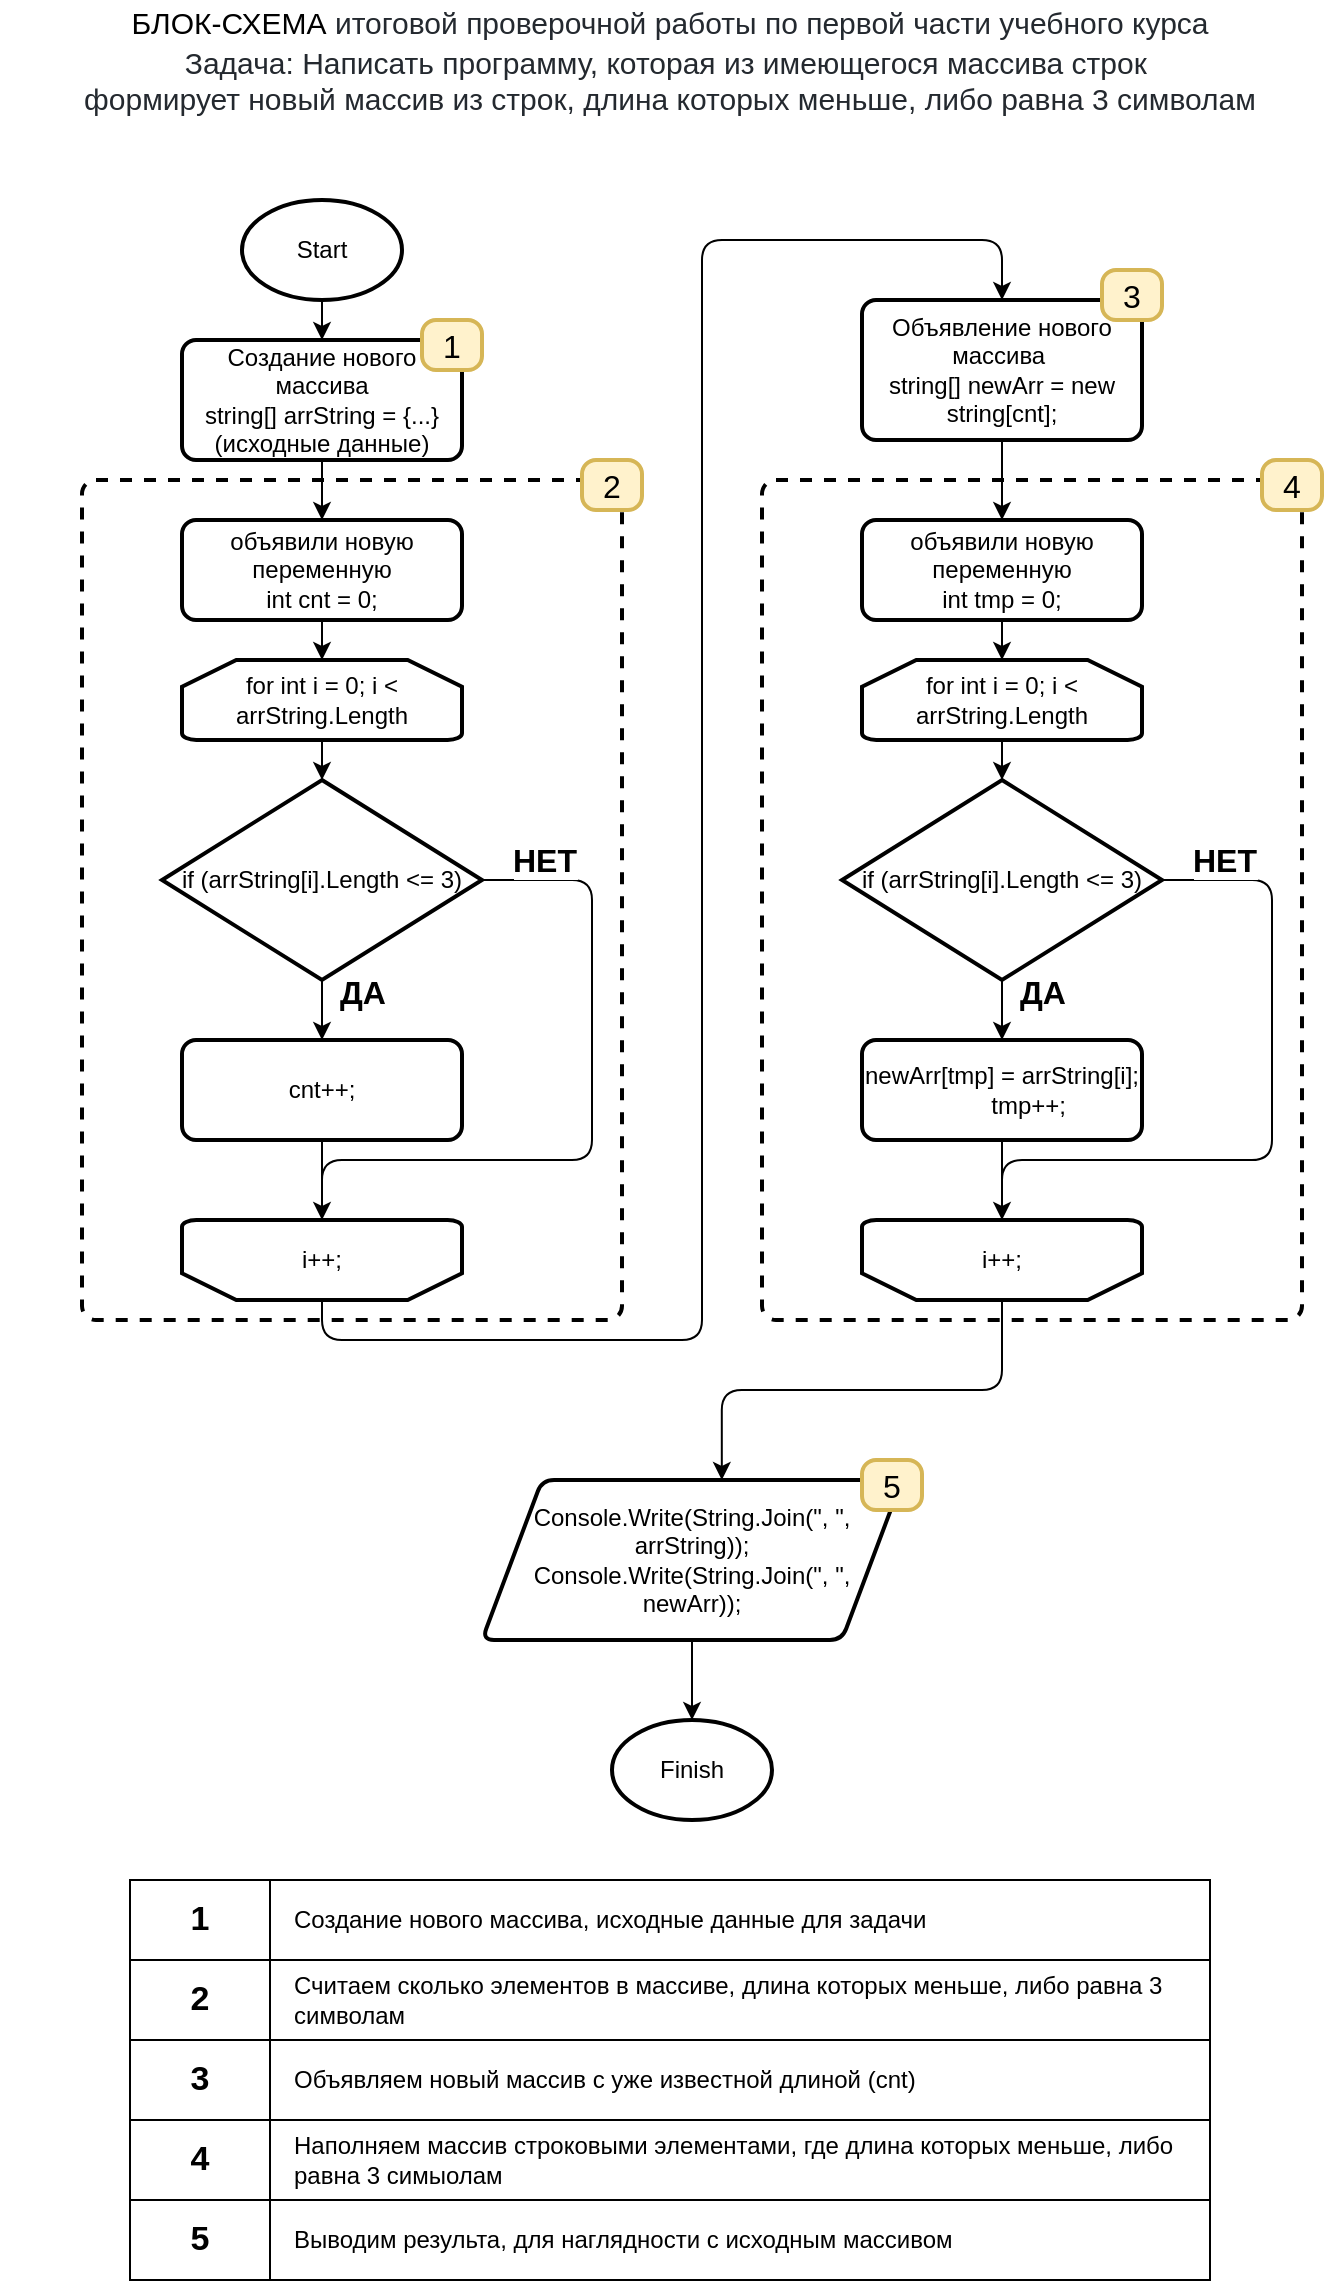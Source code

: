 <mxfile>
    <diagram id="kwLskkXhCMNcwtRpP9QN" name="Страница 1">
        <mxGraphModel dx="1080" dy="698" grid="1" gridSize="10" guides="1" tooltips="1" connect="1" arrows="1" fold="1" page="1" pageScale="1" pageWidth="827" pageHeight="1169" math="0" shadow="0">
            <root>
                <mxCell id="0"/>
                <mxCell id="1" parent="0"/>
                <mxCell id="23" value="" style="rounded=1;whiteSpace=wrap;html=1;absoluteArcSize=1;arcSize=14;strokeWidth=2;fontSize=16;dashed=1;" vertex="1" parent="1">
                    <mxGeometry x="120" y="250" width="270" height="420" as="geometry"/>
                </mxCell>
                <mxCell id="18" style="edgeStyle=none;html=1;exitX=0.5;exitY=1;exitDx=0;exitDy=0;exitPerimeter=0;entryX=0.5;entryY=0;entryDx=0;entryDy=0;entryPerimeter=0;fontSize=16;" edge="1" parent="1" source="6" target="14">
                    <mxGeometry relative="1" as="geometry"/>
                </mxCell>
                <mxCell id="6" value="for int i = 0; i &amp;lt; arrString.Length" style="strokeWidth=2;html=1;shape=mxgraph.flowchart.loop_limit;whiteSpace=wrap;" vertex="1" parent="1">
                    <mxGeometry x="170" y="340" width="140" height="40" as="geometry"/>
                </mxCell>
                <mxCell id="13" style="edgeStyle=none;html=1;exitX=0.5;exitY=1;exitDx=0;exitDy=0;entryX=0.5;entryY=0;entryDx=0;entryDy=0;entryPerimeter=0;" edge="1" parent="1" source="7" target="6">
                    <mxGeometry relative="1" as="geometry"/>
                </mxCell>
                <mxCell id="7" value="&lt;span&gt;объявили новую переменную&lt;/span&gt;&lt;br&gt;&lt;span&gt;int cnt = 0;&lt;/span&gt;" style="rounded=1;whiteSpace=wrap;html=1;absoluteArcSize=1;arcSize=14;strokeWidth=2;" vertex="1" parent="1">
                    <mxGeometry x="170" y="270" width="140" height="50" as="geometry"/>
                </mxCell>
                <mxCell id="12" style="edgeStyle=none;html=1;entryX=0.5;entryY=0;entryDx=0;entryDy=0;" edge="1" parent="1" source="8" target="7">
                    <mxGeometry relative="1" as="geometry"/>
                </mxCell>
                <mxCell id="8" value="&lt;span&gt;Создание нового массива &lt;br&gt;&lt;/span&gt;&lt;span&gt;string[] arrString = {...}&lt;br&gt;(исходные данные)&lt;/span&gt;" style="rounded=1;whiteSpace=wrap;html=1;absoluteArcSize=1;arcSize=14;strokeWidth=2;" vertex="1" parent="1">
                    <mxGeometry x="170" y="180" width="140" height="60" as="geometry"/>
                </mxCell>
                <mxCell id="11" style="edgeStyle=none;html=1;entryX=0.5;entryY=0;entryDx=0;entryDy=0;" edge="1" parent="1" source="9" target="8">
                    <mxGeometry relative="1" as="geometry"/>
                </mxCell>
                <mxCell id="9" value="&lt;span&gt;Start&lt;/span&gt;" style="strokeWidth=2;html=1;shape=mxgraph.flowchart.start_2;whiteSpace=wrap;" vertex="1" parent="1">
                    <mxGeometry x="200" y="110" width="80" height="50" as="geometry"/>
                </mxCell>
                <mxCell id="16" value="ДА" style="edgeStyle=none;html=1;entryX=0.5;entryY=0;entryDx=0;entryDy=0;fontStyle=1;fontSize=16;" edge="1" parent="1" source="14" target="15">
                    <mxGeometry x="-0.6" y="20" relative="1" as="geometry">
                        <mxPoint as="offset"/>
                    </mxGeometry>
                </mxCell>
                <mxCell id="22" value="НЕТ" style="edgeStyle=orthogonalEdgeStyle;html=1;fontSize=16;entryX=0.5;entryY=1;entryDx=0;entryDy=0;entryPerimeter=0;fontStyle=1;exitX=1;exitY=0.5;exitDx=0;exitDy=0;exitPerimeter=0;" edge="1" parent="1" source="14">
                    <mxGeometry x="-0.84" y="10" relative="1" as="geometry">
                        <mxPoint x="245" y="640" as="targetPoint"/>
                        <mxPoint x="325" y="450" as="sourcePoint"/>
                        <Array as="points">
                            <mxPoint x="375" y="450"/>
                            <mxPoint x="375" y="590"/>
                            <mxPoint x="240" y="590"/>
                            <mxPoint x="240" y="640"/>
                        </Array>
                        <mxPoint as="offset"/>
                    </mxGeometry>
                </mxCell>
                <mxCell id="14" value="if (arrString[i].Length &amp;lt;= 3)" style="strokeWidth=2;html=1;shape=mxgraph.flowchart.decision;whiteSpace=wrap;" vertex="1" parent="1">
                    <mxGeometry x="160" y="400" width="160" height="100" as="geometry"/>
                </mxCell>
                <mxCell id="20" style="edgeStyle=none;html=1;entryX=0.5;entryY=1;entryDx=0;entryDy=0;entryPerimeter=0;fontSize=16;" edge="1" parent="1" source="15" target="19">
                    <mxGeometry relative="1" as="geometry"/>
                </mxCell>
                <mxCell id="15" value="cnt++;" style="rounded=1;whiteSpace=wrap;html=1;absoluteArcSize=1;arcSize=14;strokeWidth=2;" vertex="1" parent="1">
                    <mxGeometry x="170" y="530" width="140" height="50" as="geometry"/>
                </mxCell>
                <mxCell id="43" style="edgeStyle=orthogonalEdgeStyle;html=1;entryX=0.5;entryY=0;entryDx=0;entryDy=0;fontSize=16;" edge="1" parent="1" source="19" target="26">
                    <mxGeometry relative="1" as="geometry">
                        <Array as="points">
                            <mxPoint x="240" y="680"/>
                            <mxPoint x="430" y="680"/>
                            <mxPoint x="430" y="130"/>
                            <mxPoint x="580" y="130"/>
                        </Array>
                    </mxGeometry>
                </mxCell>
                <mxCell id="19" value="&lt;span&gt;i++;&lt;/span&gt;" style="strokeWidth=2;html=1;shape=mxgraph.flowchart.loop_limit;whiteSpace=wrap;direction=west;" vertex="1" parent="1">
                    <mxGeometry x="170" y="620" width="140" height="40" as="geometry"/>
                </mxCell>
                <mxCell id="24" value="1" style="rounded=1;whiteSpace=wrap;html=1;absoluteArcSize=1;arcSize=14;strokeWidth=2;fontSize=16;fillColor=#fff2cc;strokeColor=#d6b656;" vertex="1" parent="1">
                    <mxGeometry x="290" y="170" width="30" height="25" as="geometry"/>
                </mxCell>
                <mxCell id="25" value="2" style="rounded=1;whiteSpace=wrap;html=1;absoluteArcSize=1;arcSize=14;strokeWidth=2;fontSize=16;fillColor=#fff2cc;strokeColor=#d6b656;" vertex="1" parent="1">
                    <mxGeometry x="370" y="240" width="30" height="25" as="geometry"/>
                </mxCell>
                <mxCell id="26" value="&lt;span&gt;Объявление нового массива&amp;nbsp;&lt;br&gt;&lt;/span&gt;string[] newArr = new string[cnt];" style="rounded=1;whiteSpace=wrap;html=1;absoluteArcSize=1;arcSize=14;strokeWidth=2;" vertex="1" parent="1">
                    <mxGeometry x="510" y="160" width="140" height="70" as="geometry"/>
                </mxCell>
                <mxCell id="28" value="" style="rounded=1;whiteSpace=wrap;html=1;absoluteArcSize=1;arcSize=14;strokeWidth=2;fontSize=16;dashed=1;" vertex="1" parent="1">
                    <mxGeometry x="460" y="250" width="270" height="420" as="geometry"/>
                </mxCell>
                <mxCell id="29" style="edgeStyle=none;html=1;exitX=0.5;exitY=1;exitDx=0;exitDy=0;exitPerimeter=0;entryX=0.5;entryY=0;entryDx=0;entryDy=0;entryPerimeter=0;fontSize=16;" edge="1" source="30" target="36" parent="1">
                    <mxGeometry relative="1" as="geometry"/>
                </mxCell>
                <mxCell id="30" value="for int i = 0; i &amp;lt; arrString.Length" style="strokeWidth=2;html=1;shape=mxgraph.flowchart.loop_limit;whiteSpace=wrap;" vertex="1" parent="1">
                    <mxGeometry x="510" y="340" width="140" height="40" as="geometry"/>
                </mxCell>
                <mxCell id="31" style="edgeStyle=none;html=1;exitX=0.5;exitY=1;exitDx=0;exitDy=0;entryX=0.5;entryY=0;entryDx=0;entryDy=0;entryPerimeter=0;" edge="1" source="32" target="30" parent="1">
                    <mxGeometry relative="1" as="geometry"/>
                </mxCell>
                <mxCell id="32" value="&lt;span&gt;объявили новую переменную&lt;/span&gt;&lt;br&gt;int tmp = 0;" style="rounded=1;whiteSpace=wrap;html=1;absoluteArcSize=1;arcSize=14;strokeWidth=2;" vertex="1" parent="1">
                    <mxGeometry x="510" y="270" width="140" height="50" as="geometry"/>
                </mxCell>
                <mxCell id="33" style="edgeStyle=none;html=1;entryX=0.5;entryY=0;entryDx=0;entryDy=0;exitX=0.5;exitY=1;exitDx=0;exitDy=0;" edge="1" target="32" parent="1" source="26">
                    <mxGeometry relative="1" as="geometry">
                        <mxPoint x="580" y="240" as="sourcePoint"/>
                    </mxGeometry>
                </mxCell>
                <mxCell id="34" value="ДА" style="edgeStyle=none;html=1;entryX=0.5;entryY=0;entryDx=0;entryDy=0;fontStyle=1;fontSize=16;" edge="1" source="36" target="38" parent="1">
                    <mxGeometry x="-0.6" y="20" relative="1" as="geometry">
                        <mxPoint as="offset"/>
                    </mxGeometry>
                </mxCell>
                <mxCell id="35" value="НЕТ" style="edgeStyle=orthogonalEdgeStyle;html=1;fontSize=16;entryX=0.5;entryY=1;entryDx=0;entryDy=0;entryPerimeter=0;fontStyle=1;exitX=1;exitY=0.5;exitDx=0;exitDy=0;exitPerimeter=0;" edge="1" source="36" parent="1">
                    <mxGeometry x="-0.84" y="10" relative="1" as="geometry">
                        <mxPoint x="585" y="640" as="targetPoint"/>
                        <mxPoint x="665" y="450" as="sourcePoint"/>
                        <Array as="points">
                            <mxPoint x="715" y="450"/>
                            <mxPoint x="715" y="590"/>
                            <mxPoint x="580" y="590"/>
                            <mxPoint x="580" y="640"/>
                        </Array>
                        <mxPoint as="offset"/>
                    </mxGeometry>
                </mxCell>
                <mxCell id="36" value="if (arrString[i].Length &amp;lt;= 3)" style="strokeWidth=2;html=1;shape=mxgraph.flowchart.decision;whiteSpace=wrap;" vertex="1" parent="1">
                    <mxGeometry x="500" y="400" width="160" height="100" as="geometry"/>
                </mxCell>
                <mxCell id="37" style="edgeStyle=none;html=1;entryX=0.5;entryY=1;entryDx=0;entryDy=0;entryPerimeter=0;fontSize=16;" edge="1" source="38" target="39" parent="1">
                    <mxGeometry relative="1" as="geometry"/>
                </mxCell>
                <mxCell id="38" value="&lt;div&gt;newArr[tmp] = arrString[i];&lt;/div&gt;&lt;div&gt;&amp;nbsp; &amp;nbsp; &amp;nbsp; &amp;nbsp; tmp++;&lt;/div&gt;" style="rounded=1;whiteSpace=wrap;html=1;absoluteArcSize=1;arcSize=14;strokeWidth=2;" vertex="1" parent="1">
                    <mxGeometry x="510" y="530" width="140" height="50" as="geometry"/>
                </mxCell>
                <mxCell id="45" style="edgeStyle=orthogonalEdgeStyle;html=1;entryX=0.571;entryY=0;entryDx=0;entryDy=0;entryPerimeter=0;fontSize=12;" edge="1" parent="1" source="39" target="44">
                    <mxGeometry relative="1" as="geometry"/>
                </mxCell>
                <mxCell id="39" value="&lt;span&gt;i++;&lt;/span&gt;" style="strokeWidth=2;html=1;shape=mxgraph.flowchart.loop_limit;whiteSpace=wrap;direction=west;" vertex="1" parent="1">
                    <mxGeometry x="510" y="620" width="140" height="40" as="geometry"/>
                </mxCell>
                <mxCell id="40" value="4" style="rounded=1;whiteSpace=wrap;html=1;absoluteArcSize=1;arcSize=14;strokeWidth=2;fontSize=16;fillColor=#fff2cc;strokeColor=#d6b656;" vertex="1" parent="1">
                    <mxGeometry x="710" y="240" width="30" height="25" as="geometry"/>
                </mxCell>
                <mxCell id="41" value="3" style="rounded=1;whiteSpace=wrap;html=1;absoluteArcSize=1;arcSize=14;strokeWidth=2;fontSize=16;fillColor=#fff2cc;strokeColor=#d6b656;" vertex="1" parent="1">
                    <mxGeometry x="630" y="145" width="30" height="25" as="geometry"/>
                </mxCell>
                <mxCell id="48" style="edgeStyle=orthogonalEdgeStyle;html=1;entryX=0.5;entryY=0;entryDx=0;entryDy=0;entryPerimeter=0;fontSize=12;" edge="1" parent="1" source="44" target="47">
                    <mxGeometry relative="1" as="geometry"/>
                </mxCell>
                <mxCell id="44" value="&lt;div style=&quot;font-size: 12px&quot;&gt;&lt;font style=&quot;font-size: 12px&quot;&gt;Console.Write(String.Join(&quot;, &quot;, arrString));&lt;/font&gt;&lt;/div&gt;&lt;div style=&quot;font-size: 12px&quot;&gt;&lt;font style=&quot;font-size: 12px&quot;&gt;Console.Write(String.Join(&quot;, &quot;, newArr));&lt;/font&gt;&lt;/div&gt;" style="shape=parallelogram;html=1;strokeWidth=2;perimeter=parallelogramPerimeter;whiteSpace=wrap;rounded=1;arcSize=12;size=0.143;fontSize=16;" vertex="1" parent="1">
                    <mxGeometry x="320" y="750" width="210" height="80" as="geometry"/>
                </mxCell>
                <mxCell id="46" value="5" style="rounded=1;whiteSpace=wrap;html=1;absoluteArcSize=1;arcSize=14;strokeWidth=2;fontSize=16;fillColor=#fff2cc;strokeColor=#d6b656;" vertex="1" parent="1">
                    <mxGeometry x="510" y="740" width="30" height="25" as="geometry"/>
                </mxCell>
                <mxCell id="47" value="Finish" style="strokeWidth=2;html=1;shape=mxgraph.flowchart.start_2;whiteSpace=wrap;" vertex="1" parent="1">
                    <mxGeometry x="385" y="870" width="80" height="50" as="geometry"/>
                </mxCell>
                <mxCell id="65" value="" style="shape=table;startSize=0;container=1;collapsible=0;childLayout=tableLayout;fontSize=12;" vertex="1" parent="1">
                    <mxGeometry x="144" y="950" width="540" height="200" as="geometry"/>
                </mxCell>
                <mxCell id="66" value="" style="shape=partialRectangle;collapsible=0;dropTarget=0;pointerEvents=0;fillColor=none;top=0;left=0;bottom=0;right=0;points=[[0,0.5],[1,0.5]];portConstraint=eastwest;fontSize=12;" vertex="1" parent="65">
                    <mxGeometry width="540" height="40" as="geometry"/>
                </mxCell>
                <mxCell id="67" value="1" style="shape=partialRectangle;html=1;whiteSpace=wrap;connectable=0;overflow=hidden;fillColor=none;top=0;left=0;bottom=0;right=0;pointerEvents=1;fontSize=17;fontStyle=1" vertex="1" parent="66">
                    <mxGeometry width="70" height="40" as="geometry">
                        <mxRectangle width="70" height="40" as="alternateBounds"/>
                    </mxGeometry>
                </mxCell>
                <mxCell id="68" value="Создание нового массива, исходные данные для задачи" style="shape=partialRectangle;html=1;whiteSpace=wrap;connectable=0;overflow=hidden;fillColor=none;top=0;left=0;bottom=0;right=0;pointerEvents=1;fontSize=12;align=left;spacingLeft=10;" vertex="1" parent="66">
                    <mxGeometry x="70" width="470" height="40" as="geometry">
                        <mxRectangle width="470" height="40" as="alternateBounds"/>
                    </mxGeometry>
                </mxCell>
                <mxCell id="69" value="" style="shape=partialRectangle;collapsible=0;dropTarget=0;pointerEvents=0;fillColor=none;top=0;left=0;bottom=0;right=0;points=[[0,0.5],[1,0.5]];portConstraint=eastwest;fontSize=12;" vertex="1" parent="65">
                    <mxGeometry y="40" width="540" height="40" as="geometry"/>
                </mxCell>
                <mxCell id="70" value="2" style="shape=partialRectangle;html=1;whiteSpace=wrap;connectable=0;overflow=hidden;fillColor=none;top=0;left=0;bottom=0;right=0;pointerEvents=1;fontSize=17;fontStyle=1" vertex="1" parent="69">
                    <mxGeometry width="70" height="40" as="geometry">
                        <mxRectangle width="70" height="40" as="alternateBounds"/>
                    </mxGeometry>
                </mxCell>
                <mxCell id="71" value="Считаем сколько элементов в массиве, длина которых меньше, либо равна 3 символам" style="shape=partialRectangle;html=1;whiteSpace=wrap;connectable=0;overflow=hidden;fillColor=none;top=0;left=0;bottom=0;right=0;pointerEvents=1;fontSize=12;align=left;spacingLeft=10;" vertex="1" parent="69">
                    <mxGeometry x="70" width="470" height="40" as="geometry">
                        <mxRectangle width="470" height="40" as="alternateBounds"/>
                    </mxGeometry>
                </mxCell>
                <mxCell id="72" value="" style="shape=partialRectangle;collapsible=0;dropTarget=0;pointerEvents=0;fillColor=none;top=0;left=0;bottom=0;right=0;points=[[0,0.5],[1,0.5]];portConstraint=eastwest;fontSize=12;" vertex="1" parent="65">
                    <mxGeometry y="80" width="540" height="40" as="geometry"/>
                </mxCell>
                <mxCell id="73" value="3" style="shape=partialRectangle;html=1;whiteSpace=wrap;connectable=0;overflow=hidden;fillColor=none;top=0;left=0;bottom=0;right=0;pointerEvents=1;fontSize=17;fontStyle=1" vertex="1" parent="72">
                    <mxGeometry width="70" height="40" as="geometry">
                        <mxRectangle width="70" height="40" as="alternateBounds"/>
                    </mxGeometry>
                </mxCell>
                <mxCell id="74" value="Объявляем новый массив с уже известной длиной (cnt)" style="shape=partialRectangle;html=1;whiteSpace=wrap;connectable=0;overflow=hidden;fillColor=none;top=0;left=0;bottom=0;right=0;pointerEvents=1;fontSize=12;align=left;spacingLeft=10;" vertex="1" parent="72">
                    <mxGeometry x="70" width="470" height="40" as="geometry">
                        <mxRectangle width="470" height="40" as="alternateBounds"/>
                    </mxGeometry>
                </mxCell>
                <mxCell id="75" value="" style="shape=partialRectangle;collapsible=0;dropTarget=0;pointerEvents=0;fillColor=none;top=0;left=0;bottom=0;right=0;points=[[0,0.5],[1,0.5]];portConstraint=eastwest;fontSize=12;" vertex="1" parent="65">
                    <mxGeometry y="120" width="540" height="40" as="geometry"/>
                </mxCell>
                <mxCell id="76" value="4" style="shape=partialRectangle;html=1;whiteSpace=wrap;connectable=0;overflow=hidden;fillColor=none;top=0;left=0;bottom=0;right=0;pointerEvents=1;fontSize=17;fontStyle=1" vertex="1" parent="75">
                    <mxGeometry width="70" height="40" as="geometry">
                        <mxRectangle width="70" height="40" as="alternateBounds"/>
                    </mxGeometry>
                </mxCell>
                <mxCell id="77" value="Наполняем массив строковыми элементами, где длина которых меньше, либо равна 3 симыолам" style="shape=partialRectangle;html=1;whiteSpace=wrap;connectable=0;overflow=hidden;fillColor=none;top=0;left=0;bottom=0;right=0;pointerEvents=1;fontSize=12;align=left;spacingLeft=10;" vertex="1" parent="75">
                    <mxGeometry x="70" width="470" height="40" as="geometry">
                        <mxRectangle width="470" height="40" as="alternateBounds"/>
                    </mxGeometry>
                </mxCell>
                <mxCell id="78" value="" style="shape=partialRectangle;collapsible=0;dropTarget=0;pointerEvents=0;fillColor=none;top=0;left=0;bottom=0;right=0;points=[[0,0.5],[1,0.5]];portConstraint=eastwest;fontSize=12;" vertex="1" parent="65">
                    <mxGeometry y="160" width="540" height="40" as="geometry"/>
                </mxCell>
                <mxCell id="79" value="5" style="shape=partialRectangle;html=1;whiteSpace=wrap;connectable=0;overflow=hidden;fillColor=none;top=0;left=0;bottom=0;right=0;pointerEvents=1;fontSize=17;fontStyle=1" vertex="1" parent="78">
                    <mxGeometry width="70" height="40" as="geometry">
                        <mxRectangle width="70" height="40" as="alternateBounds"/>
                    </mxGeometry>
                </mxCell>
                <mxCell id="80" value="Выводим результа, для наглядности с исходным массивом" style="shape=partialRectangle;html=1;whiteSpace=wrap;connectable=0;overflow=hidden;fillColor=none;top=0;left=0;bottom=0;right=0;pointerEvents=1;fontSize=12;align=left;spacingLeft=10;" vertex="1" parent="78">
                    <mxGeometry x="70" width="470" height="40" as="geometry">
                        <mxRectangle width="470" height="40" as="alternateBounds"/>
                    </mxGeometry>
                </mxCell>
                <mxCell id="82" value="&lt;font style=&quot;font-size: 15px&quot;&gt;БЛОК-СХЕМА&amp;nbsp;&lt;span style=&quot;color: rgb(36 , 41 , 47) ; font-family: , , &amp;#34;sf mono&amp;#34; , &amp;#34;menlo&amp;#34; , &amp;#34;consolas&amp;#34; , &amp;#34;liberation mono&amp;#34; , monospace ; background-color: rgb(255 , 255 , 255)&quot;&gt;&lt;font style=&quot;font-size: 15px&quot;&gt;итоговой проверочной работы по первой части учебного курса&lt;br&gt;&lt;/font&gt;&lt;/span&gt;&lt;span style=&quot;background-color: rgb(255 , 255 , 255)&quot;&gt;&lt;div&gt;&lt;font color=&quot;#24292f&quot; style=&quot;font-size: 15px&quot;&gt;Задача: Написать программу, которая из имеющегося массива строк&amp;nbsp;&lt;/font&gt;&lt;/div&gt;&lt;div&gt;&lt;font color=&quot;#24292f&quot; style=&quot;font-size: 15px&quot;&gt;формирует новый массив из строк, длина которых меньше, либо равна 3 символам&lt;/font&gt;&lt;/div&gt;&lt;/span&gt;&lt;br&gt;&lt;/font&gt;" style="text;html=1;strokeColor=none;fillColor=none;align=center;verticalAlign=middle;whiteSpace=wrap;rounded=0;fontSize=17;" vertex="1" parent="1">
                    <mxGeometry x="79" y="10" width="670" height="80" as="geometry"/>
                </mxCell>
            </root>
        </mxGraphModel>
    </diagram>
</mxfile>